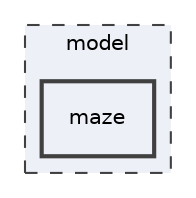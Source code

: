 digraph "/home/julieanb/WORKSPACE/algos/A1_Maze-1/src/model/maze"
{
 // LATEX_PDF_SIZE
  edge [fontname="Helvetica",fontsize="10",labelfontname="Helvetica",labelfontsize="10"];
  node [fontname="Helvetica",fontsize="10",shape=record];
  compound=true
  subgraph clusterdir_3f14f6767c31cb4a1d22c13c18cc6fc3 {
    graph [ bgcolor="#edf0f7", pencolor="grey25", style="filled,dashed,", label="model", fontname="Helvetica", fontsize="10", URL="dir_3f14f6767c31cb4a1d22c13c18cc6fc3.html"]
  dir_3bba73979820b288257c5fb064fe83a1 [shape=box, label="maze", style="filled,bold,", fillcolor="#edf0f7", color="grey25", URL="dir_3bba73979820b288257c5fb064fe83a1.html"];
  }
}
